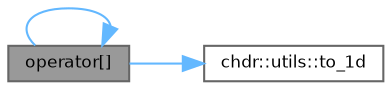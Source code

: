 digraph "operator[]"
{
 // LATEX_PDF_SIZE
  bgcolor="transparent";
  edge [fontname=Helvetica,fontsize=8,labelfontname=Helvetica,labelfontsize=8];
  node [fontname=Helvetica,fontsize=8,shape=box,height=0.2,width=0.4];
  rankdir="LR";
  Node1 [id="Node000001",label="operator[]",height=0.2,width=0.4,color="gray40", fillcolor="grey60", style="filled", fontcolor="black",tooltip="Retrieves the node at a specified coordinate."];
  Node1 -> Node1 [id="edge1_Node000001_Node000001",color="steelblue1",style="solid",tooltip=" "];
  Node1 -> Node2 [id="edge2_Node000001_Node000002",color="steelblue1",style="solid",tooltip=" "];
  Node2 [id="Node000002",label="chdr::utils::to_1d",height=0.2,width=0.4,color="grey40", fillcolor="white", style="filled",URL="$d2/dcb/structchdr_1_1utils_a5741e93a4c4f5630e7c86bda862cf611.html#a5741e93a4c4f5630e7c86bda862cf611",tooltip="Maps a multidimensional index to a one-dimensional array index."];
}
